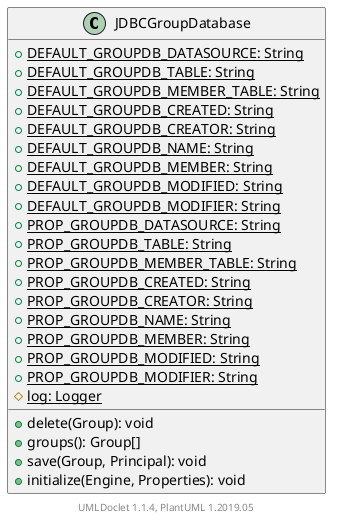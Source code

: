 @startuml

    class JDBCGroupDatabase [[JDBCGroupDatabase.html]] {
        {static} +DEFAULT_GROUPDB_DATASOURCE: String
        {static} +DEFAULT_GROUPDB_TABLE: String
        {static} +DEFAULT_GROUPDB_MEMBER_TABLE: String
        {static} +DEFAULT_GROUPDB_CREATED: String
        {static} +DEFAULT_GROUPDB_CREATOR: String
        {static} +DEFAULT_GROUPDB_NAME: String
        {static} +DEFAULT_GROUPDB_MEMBER: String
        {static} +DEFAULT_GROUPDB_MODIFIED: String
        {static} +DEFAULT_GROUPDB_MODIFIER: String
        {static} +PROP_GROUPDB_DATASOURCE: String
        {static} +PROP_GROUPDB_TABLE: String
        {static} +PROP_GROUPDB_MEMBER_TABLE: String
        {static} +PROP_GROUPDB_CREATED: String
        {static} +PROP_GROUPDB_CREATOR: String
        {static} +PROP_GROUPDB_NAME: String
        {static} +PROP_GROUPDB_MEMBER: String
        {static} +PROP_GROUPDB_MODIFIED: String
        {static} +PROP_GROUPDB_MODIFIER: String
        {static} #log: Logger
        +delete(Group): void
        +groups(): Group[]
        +save(Group, Principal): void
        +initialize(Engine, Properties): void
    }


    center footer UMLDoclet 1.1.4, PlantUML 1.2019.05
@enduml
